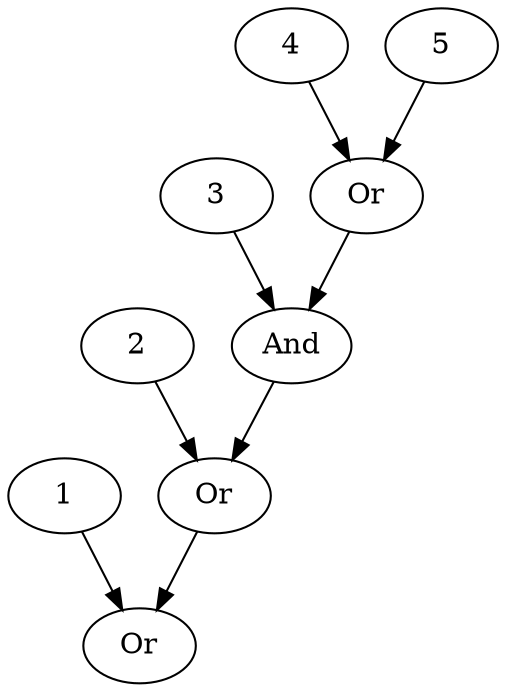 #@author: Juan Luengo
digraph {
0 [operator="OR",label="Or",canberoot="1",comment="44",xpos="0",ypos="0"];
1 [operator="BE",name="38",distribution="Attacker",probability="1.0",uncertainty="0.0",probabilitydelta="0.0"cost="88.0",cost_uncertainty="0.07099694508473367",cost_probabilitydelta="0.05"delay="49.0",delay_uncertainty="0.012208429352713749",delay_probabilitydelta="0.05",canberoot="1",comment="38",xpos="0",ypos="0"];
2 [operator="BE",name="38",distribution="Attacker",probability="1.0",uncertainty="0.0",probabilitydelta="0.0"cost="88.0",cost_uncertainty="0.07099694508473367",cost_probabilitydelta="0.05"delay="49.0",delay_uncertainty="0.012208429352713749",delay_probabilitydelta="0.05",canberoot="1",comment="38",xpos="0",ypos="0"];
3 [operator="BE",name="38",distribution="Attacker",probability="1.0",uncertainty="0.0",probabilitydelta="0.0"cost="88.0",cost_uncertainty="0.07099694508473367",cost_probabilitydelta="0.05"delay="49.0",delay_uncertainty="0.012208429352713749",delay_probabilitydelta="0.05",canberoot="1",comment="38",xpos="0",ypos="0"];
4 [operator="BE",name="38",distribution="Attacker",probability="1.0",uncertainty="0.0",probabilitydelta="0.0"cost="88.0",cost_uncertainty="0.07099694508473367",cost_probabilitydelta="0.05"delay="49.0",delay_uncertainty="0.012208429352713749",delay_probabilitydelta="0.05",canberoot="1",comment="38",xpos="0",ypos="0"];
5 [operator="BE",name="38",distribution="Attacker",probability="1.0",uncertainty="0.0",probabilitydelta="0.0"cost="88.0",cost_uncertainty="0.07099694508473367",cost_probabilitydelta="0.05"delay="49.0",delay_uncertainty="0.012208429352713749",delay_probabilitydelta="0.05",canberoot="1",comment="38",xpos="0",ypos="0"];
6 [operator="OR",label="Or",canberoot="1",comment="44",xpos="0",ypos="0"];
7 [operator="OR",label="Or",canberoot="1",comment="44",xpos="0",ypos="0"];
8 [operator="AND",label="And",canberoot="1",comment="40",xpos="0",ypos="0"];


1->0;
6->0;
2->6;
8->6;
3->8;
7->8;
4->7;
5->7;
}
